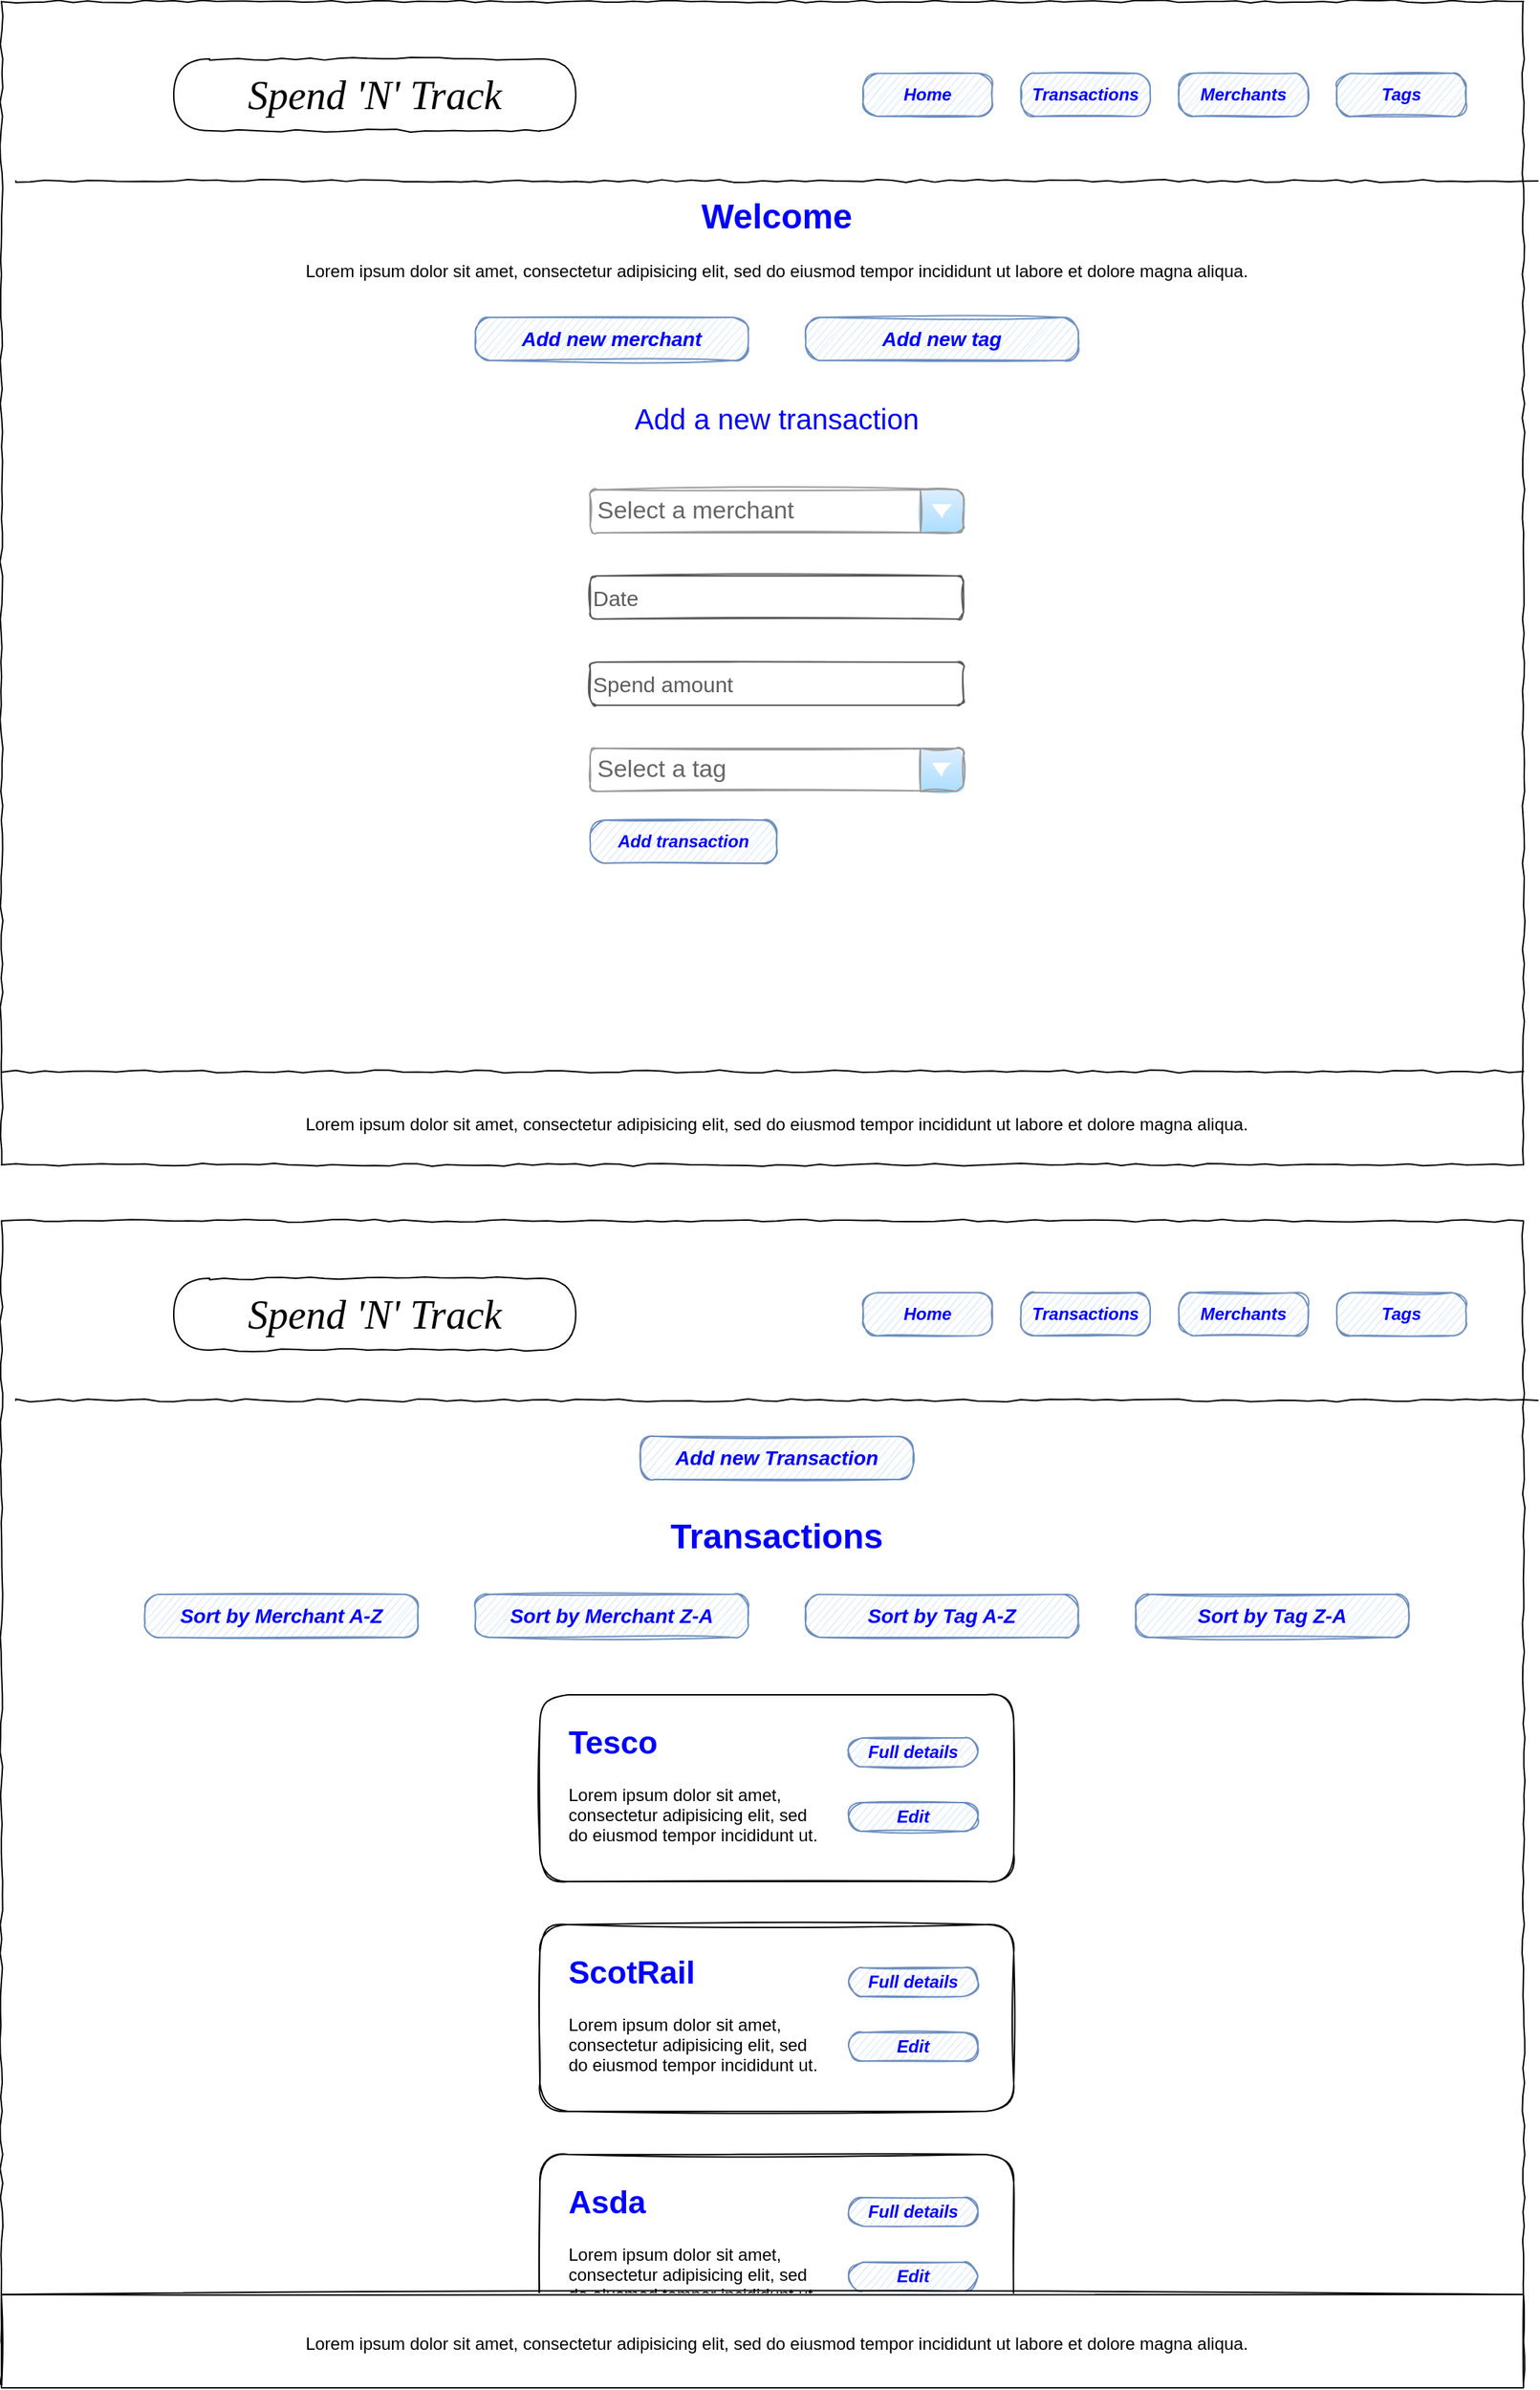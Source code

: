 <mxfile version="13.7.3" type="github"><diagram name="Page-1" id="03018318-947c-dd8e-b7a3-06fadd420f32"><mxGraphModel dx="1554" dy="-56" grid="1" gridSize="10" guides="1" tooltips="1" connect="1" arrows="1" fold="1" page="1" pageScale="1" pageWidth="1100" pageHeight="850" background="#ffffff" math="0" shadow="0"><root><mxCell id="0"/><mxCell id="1" parent="0"/><mxCell id="SpKdpxAl8iBLc9ThDR5v-14" value="" style="rounded=1;whiteSpace=wrap;html=1;sketch=1;" vertex="1" parent="1"><mxGeometry x="390" y="2369" width="330" height="130" as="geometry"/></mxCell><mxCell id="SpKdpxAl8iBLc9ThDR5v-15" value="&lt;font color=&quot;#0000ff&quot; style=&quot;font-size: 12px&quot;&gt;Full details&lt;/font&gt;" style="strokeWidth=1;shadow=0;dashed=0;align=center;html=1;shape=mxgraph.mockup.buttons.button;strokeColor=#6c8ebf;mainText=;buttonStyle=round;fontSize=12;fontStyle=3;whiteSpace=wrap;rounded=0;sketch=1;labelBorderColor=none;fillColor=#dae8fc;" vertex="1" parent="1"><mxGeometry x="605" y="2399" width="90" height="20" as="geometry"/></mxCell><mxCell id="SpKdpxAl8iBLc9ThDR5v-16" value="&lt;font color=&quot;#0000ff&quot; style=&quot;font-size: 12px&quot;&gt;Edit&lt;/font&gt;" style="strokeWidth=1;shadow=0;dashed=0;align=center;html=1;shape=mxgraph.mockup.buttons.button;strokeColor=#6c8ebf;mainText=;buttonStyle=round;fontSize=12;fontStyle=3;whiteSpace=wrap;rounded=0;sketch=1;labelBorderColor=none;fillColor=#dae8fc;" vertex="1" parent="1"><mxGeometry x="605" y="2444" width="90" height="20" as="geometry"/></mxCell><mxCell id="SpKdpxAl8iBLc9ThDR5v-17" value="&lt;h1 style=&quot;line-height: 100%&quot;&gt;&lt;span style=&quot;font-size: 22px&quot;&gt;&lt;font color=&quot;#0000ff&quot;&gt;Asda&lt;/font&gt;&lt;/span&gt;&lt;/h1&gt;&lt;h5 style=&quot;line-height: 100%&quot;&gt;&lt;span style=&quot;font-size: 12px ; font-weight: normal ; line-height: 120%&quot;&gt;Lorem ipsum dolor sit amet, consectetur adipisicing elit, sed do eiusmod tempor incididunt ut.&lt;/span&gt;&lt;/h5&gt;" style="text;html=1;strokeColor=none;fillColor=none;spacing=5;spacingTop=-20;whiteSpace=wrap;overflow=hidden;rounded=0;sketch=1;" vertex="1" parent="1"><mxGeometry x="405" y="2384" width="190" height="95" as="geometry"/></mxCell><mxCell id="677b7b8949515195-1" value="" style="whiteSpace=wrap;html=1;rounded=0;shadow=0;labelBackgroundColor=none;strokeColor=#000000;strokeWidth=1;fillColor=none;fontFamily=Verdana;fontSize=15;align=center;comic=1;" parent="1" vertex="1"><mxGeometry x="15" y="1719" width="1060" height="810" as="geometry"/></mxCell><mxCell id="677b7b8949515195-2" value="&lt;i&gt;Spend 'N' Track&lt;/i&gt;" style="whiteSpace=wrap;html=1;rounded=1;shadow=0;labelBackgroundColor=none;strokeWidth=1;fontFamily=Verdana;fontSize=28;align=center;comic=1;arcSize=50;" parent="1" vertex="1"><mxGeometry x="135" y="1759" width="280" height="50" as="geometry"/></mxCell><mxCell id="677b7b8949515195-9" value="" style="line;strokeWidth=1;html=1;rounded=0;shadow=0;labelBackgroundColor=none;fillColor=none;fontFamily=Verdana;fontSize=14;fontColor=#000000;align=center;comic=1;" parent="1" vertex="1"><mxGeometry x="25" y="1839" width="1060" height="10" as="geometry"/></mxCell><mxCell id="AfGYy559kFXf1ofYMita-2" value="&lt;font color=&quot;#0000ff&quot; style=&quot;font-size: 12px;&quot;&gt;Home&lt;/font&gt;" style="strokeWidth=1;shadow=0;dashed=0;align=center;html=1;shape=mxgraph.mockup.buttons.button;strokeColor=#6c8ebf;mainText=;buttonStyle=round;fontSize=12;fontStyle=3;whiteSpace=wrap;rounded=0;sketch=1;labelBorderColor=none;fillColor=#dae8fc;" parent="1" vertex="1"><mxGeometry x="615" y="1769" width="90" height="30" as="geometry"/></mxCell><mxCell id="AfGYy559kFXf1ofYMita-3" value="&lt;font color=&quot;#0000ff&quot; style=&quot;font-size: 12px;&quot;&gt;Transactions&lt;/font&gt;" style="strokeWidth=1;shadow=0;dashed=0;align=center;html=1;shape=mxgraph.mockup.buttons.button;strokeColor=#6c8ebf;mainText=;buttonStyle=round;fontSize=12;fontStyle=3;whiteSpace=wrap;rounded=0;sketch=1;labelBorderColor=none;fillColor=#dae8fc;" parent="1" vertex="1"><mxGeometry x="725" y="1769" width="90" height="30" as="geometry"/></mxCell><mxCell id="AfGYy559kFXf1ofYMita-4" value="&lt;font color=&quot;#0000ff&quot; style=&quot;font-size: 12px;&quot;&gt;Merchants&lt;/font&gt;" style="strokeWidth=1;shadow=0;dashed=0;align=center;html=1;shape=mxgraph.mockup.buttons.button;strokeColor=#6c8ebf;mainText=;buttonStyle=round;fontSize=12;fontStyle=3;whiteSpace=wrap;rounded=0;sketch=1;labelBorderColor=none;fillColor=#dae8fc;" parent="1" vertex="1"><mxGeometry x="835" y="1769" width="90" height="30" as="geometry"/></mxCell><mxCell id="AfGYy559kFXf1ofYMita-5" value="&lt;font color=&quot;#0000ff&quot; style=&quot;font-size: 12px;&quot;&gt;Tags&lt;/font&gt;" style="strokeWidth=1;shadow=0;dashed=0;align=center;html=1;shape=mxgraph.mockup.buttons.button;strokeColor=#6c8ebf;mainText=;buttonStyle=round;fontSize=12;fontStyle=3;whiteSpace=wrap;rounded=0;sketch=1;labelBorderColor=none;fillColor=#dae8fc;" parent="1" vertex="1"><mxGeometry x="945" y="1769" width="90" height="30" as="geometry"/></mxCell><mxCell id="AfGYy559kFXf1ofYMita-8" value="&lt;h1&gt;Transactions&lt;/h1&gt;" style="text;html=1;strokeColor=none;fillColor=none;spacing=5;spacingTop=-20;whiteSpace=wrap;overflow=hidden;rounded=0;shadow=1;sketch=1;fontSize=12;align=center;fontColor=#0000FF;" parent="1" vertex="1"><mxGeometry x="415" y="1919" width="280" height="40" as="geometry"/></mxCell><mxCell id="AfGYy559kFXf1ofYMita-10" value="Add new Transaction" style="strokeWidth=1;shadow=0;dashed=0;align=center;html=1;shape=mxgraph.mockup.buttons.button;strokeColor=#6c8ebf;mainText=;buttonStyle=round;fontSize=14;fontStyle=3;fillColor=#dae8fc;whiteSpace=wrap;rounded=1;sketch=1;fontColor=#0000FF;" parent="1" vertex="1"><mxGeometry x="460" y="1869" width="190" height="30" as="geometry"/></mxCell><mxCell id="5F4CuVdcZrj7nBxSqHLC-1" value="" style="whiteSpace=wrap;html=1;rounded=0;shadow=0;labelBackgroundColor=none;strokeColor=#000000;strokeWidth=1;fillColor=none;fontFamily=Verdana;fontSize=15;align=center;comic=1;" parent="1" vertex="1"><mxGeometry x="15" y="870" width="1060" height="810" as="geometry"/></mxCell><mxCell id="5F4CuVdcZrj7nBxSqHLC-2" value="&lt;i&gt;Spend 'N' Track&lt;/i&gt;" style="whiteSpace=wrap;html=1;rounded=1;shadow=0;labelBackgroundColor=none;strokeWidth=1;fontFamily=Verdana;fontSize=28;align=center;comic=1;arcSize=50;" parent="1" vertex="1"><mxGeometry x="135" y="910" width="280" height="50" as="geometry"/></mxCell><mxCell id="5F4CuVdcZrj7nBxSqHLC-3" value="" style="line;strokeWidth=1;html=1;rounded=0;shadow=0;labelBackgroundColor=none;fillColor=none;fontFamily=Verdana;fontSize=14;fontColor=#000000;align=center;comic=1;" parent="1" vertex="1"><mxGeometry x="25" y="990" width="1060" height="10" as="geometry"/></mxCell><mxCell id="5F4CuVdcZrj7nBxSqHLC-4" value="&lt;font color=&quot;#0000ff&quot; style=&quot;font-size: 12px;&quot;&gt;Home&lt;/font&gt;" style="strokeWidth=1;shadow=0;dashed=0;align=center;html=1;shape=mxgraph.mockup.buttons.button;strokeColor=#6c8ebf;mainText=;buttonStyle=round;fontSize=12;fontStyle=3;whiteSpace=wrap;rounded=0;sketch=1;labelBorderColor=none;fillColor=#dae8fc;" parent="1" vertex="1"><mxGeometry x="615" y="920" width="90" height="30" as="geometry"/></mxCell><mxCell id="5F4CuVdcZrj7nBxSqHLC-5" value="&lt;font color=&quot;#0000ff&quot; style=&quot;font-size: 12px;&quot;&gt;Transactions&lt;/font&gt;" style="strokeWidth=1;shadow=0;dashed=0;align=center;html=1;shape=mxgraph.mockup.buttons.button;strokeColor=#6c8ebf;mainText=;buttonStyle=round;fontSize=12;fontStyle=3;whiteSpace=wrap;rounded=0;sketch=1;labelBorderColor=none;fillColor=#dae8fc;" parent="1" vertex="1"><mxGeometry x="725" y="920" width="90" height="30" as="geometry"/></mxCell><mxCell id="5F4CuVdcZrj7nBxSqHLC-6" value="&lt;font color=&quot;#0000ff&quot; style=&quot;font-size: 12px;&quot;&gt;Merchants&lt;/font&gt;" style="strokeWidth=1;shadow=0;dashed=0;align=center;html=1;shape=mxgraph.mockup.buttons.button;strokeColor=#6c8ebf;mainText=;buttonStyle=round;fontSize=12;fontStyle=3;whiteSpace=wrap;rounded=0;sketch=1;labelBorderColor=none;fillColor=#dae8fc;" parent="1" vertex="1"><mxGeometry x="835" y="920" width="90" height="30" as="geometry"/></mxCell><mxCell id="5F4CuVdcZrj7nBxSqHLC-7" value="&lt;font color=&quot;#0000ff&quot; style=&quot;font-size: 12px;&quot;&gt;Tags&lt;/font&gt;" style="strokeWidth=1;shadow=0;dashed=0;align=center;html=1;shape=mxgraph.mockup.buttons.button;strokeColor=#6c8ebf;mainText=;buttonStyle=round;fontSize=12;fontStyle=3;whiteSpace=wrap;rounded=0;sketch=1;labelBorderColor=none;fillColor=#dae8fc;" parent="1" vertex="1"><mxGeometry x="945" y="920" width="90" height="30" as="geometry"/></mxCell><mxCell id="5F4CuVdcZrj7nBxSqHLC-8" value="&lt;h1&gt;Welcome&lt;/h1&gt;&lt;p&gt;&lt;font color=&quot;#000000&quot;&gt;Lorem ipsum dolor sit amet, consectetur adipisicing elit, sed do eiusmod tempor incididunt ut labore et dolore magna aliqua.&lt;/font&gt;&lt;/p&gt;" style="text;html=1;strokeColor=none;fillColor=none;spacing=5;spacingTop=-20;whiteSpace=wrap;overflow=hidden;rounded=0;shadow=1;sketch=1;fontSize=12;align=center;fontColor=#0000FF;" parent="1" vertex="1"><mxGeometry x="205" y="1000" width="700" height="70" as="geometry"/></mxCell><mxCell id="5F4CuVdcZrj7nBxSqHLC-9" value="Add new merchant" style="strokeWidth=1;shadow=0;dashed=0;align=center;html=1;shape=mxgraph.mockup.buttons.button;strokeColor=#6c8ebf;mainText=;buttonStyle=round;fontSize=14;fontStyle=3;fillColor=#dae8fc;whiteSpace=wrap;rounded=1;sketch=1;fontColor=#0000FF;" parent="1" vertex="1"><mxGeometry x="345" y="1090" width="190" height="30" as="geometry"/></mxCell><mxCell id="5F4CuVdcZrj7nBxSqHLC-10" value="Add new tag" style="strokeWidth=1;shadow=0;dashed=0;align=center;html=1;shape=mxgraph.mockup.buttons.button;strokeColor=#6c8ebf;mainText=;buttonStyle=round;fontSize=14;fontStyle=3;fillColor=#dae8fc;whiteSpace=wrap;rounded=1;sketch=1;fontColor=#0000FF;" parent="1" vertex="1"><mxGeometry x="575" y="1090" width="190" height="30" as="geometry"/></mxCell><mxCell id="5F4CuVdcZrj7nBxSqHLC-11" value="&lt;font style=&quot;font-size: 20px&quot;&gt;Add a new transaction&lt;/font&gt;" style="text;html=1;strokeColor=none;fillColor=none;align=center;verticalAlign=middle;whiteSpace=wrap;rounded=0;shadow=0;sketch=1;fontSize=14;fontColor=#0000FF;" parent="1" vertex="1"><mxGeometry x="440" y="1150" width="230" height="20" as="geometry"/></mxCell><mxCell id="5F4CuVdcZrj7nBxSqHLC-12" value="Spend amount" style="rounded=1;whiteSpace=wrap;html=1;shadow=0;sketch=1;fontSize=15;align=left;fillColor=none;labelBorderColor=none;fontColor=#5C5C5C;strokeColor=#575757;" parent="1" vertex="1"><mxGeometry x="425" y="1330" width="260" height="30" as="geometry"/></mxCell><mxCell id="5F4CuVdcZrj7nBxSqHLC-13" value="Date" style="rounded=1;whiteSpace=wrap;html=1;shadow=0;sketch=1;fontSize=15;align=left;fillColor=none;labelBorderColor=none;fontColor=#5C5C5C;strokeColor=#575757;" parent="1" vertex="1"><mxGeometry x="425" y="1270" width="260" height="30" as="geometry"/></mxCell><mxCell id="5F4CuVdcZrj7nBxSqHLC-14" value="Select a merchant" style="strokeWidth=1;shadow=0;dashed=0;align=center;html=1;shape=mxgraph.mockup.forms.comboBox;strokeColor=#999999;fillColor=#ddeeff;align=left;fillColor2=#aaddff;mainText=;fontColor=#666666;fontSize=17;spacingLeft=3;rounded=1;sketch=1;" parent="1" vertex="1"><mxGeometry x="425" y="1210" width="260" height="30" as="geometry"/></mxCell><mxCell id="5F4CuVdcZrj7nBxSqHLC-15" value="Select a tag" style="strokeWidth=1;shadow=0;dashed=0;align=center;html=1;shape=mxgraph.mockup.forms.comboBox;strokeColor=#999999;fillColor=#ddeeff;align=left;fillColor2=#aaddff;mainText=;fontColor=#666666;fontSize=17;spacingLeft=3;rounded=1;sketch=1;" parent="1" vertex="1"><mxGeometry x="425" y="1390" width="260" height="30" as="geometry"/></mxCell><mxCell id="5F4CuVdcZrj7nBxSqHLC-16" value="&lt;font color=&quot;#0000ff&quot; style=&quot;font-size: 12px&quot;&gt;Add transaction&lt;/font&gt;" style="strokeWidth=1;shadow=0;dashed=0;align=center;html=1;shape=mxgraph.mockup.buttons.button;strokeColor=#6c8ebf;mainText=;buttonStyle=round;fontSize=12;fontStyle=3;whiteSpace=wrap;rounded=0;sketch=1;labelBorderColor=none;fillColor=#dae8fc;" parent="1" vertex="1"><mxGeometry x="425" y="1440" width="130" height="30" as="geometry"/></mxCell><mxCell id="5F4CuVdcZrj7nBxSqHLC-17" value="" style="line;strokeWidth=1;html=1;rounded=0;shadow=0;labelBackgroundColor=none;fillColor=none;fontFamily=Verdana;fontSize=14;fontColor=#000000;align=center;comic=1;" parent="1" vertex="1"><mxGeometry x="15" y="1610" width="1060" height="10" as="geometry"/></mxCell><mxCell id="5F4CuVdcZrj7nBxSqHLC-18" value="&lt;span style=&quot;color: rgb(0 , 0 , 0) ; font-size: 12px&quot;&gt;Lorem ipsum dolor sit amet, consectetur adipisicing elit, sed do eiusmod tempor incididunt ut labore et dolore magna aliqua.&lt;/span&gt;" style="text;html=1;strokeColor=none;fillColor=none;align=center;verticalAlign=middle;whiteSpace=wrap;rounded=0;shadow=0;sketch=1;fontSize=15;fontColor=#0000FF;" parent="1" vertex="1"><mxGeometry x="100" y="1640" width="910" height="20" as="geometry"/></mxCell><mxCell id="SpKdpxAl8iBLc9ThDR5v-1" value="Sort by Merchant A-Z" style="strokeWidth=1;shadow=0;dashed=0;align=center;html=1;shape=mxgraph.mockup.buttons.button;strokeColor=#6c8ebf;mainText=;buttonStyle=round;fontSize=14;fontStyle=3;fillColor=#dae8fc;whiteSpace=wrap;rounded=1;sketch=1;fontColor=#0000FF;" vertex="1" parent="1"><mxGeometry x="115" y="1979" width="190" height="30" as="geometry"/></mxCell><mxCell id="SpKdpxAl8iBLc9ThDR5v-2" value="Sort by Tag Z-A" style="strokeWidth=1;shadow=0;dashed=0;align=center;html=1;shape=mxgraph.mockup.buttons.button;strokeColor=#6c8ebf;mainText=;buttonStyle=round;fontSize=14;fontStyle=3;fillColor=#dae8fc;whiteSpace=wrap;rounded=1;sketch=1;fontColor=#0000FF;" vertex="1" parent="1"><mxGeometry x="805" y="1979" width="190" height="30" as="geometry"/></mxCell><mxCell id="SpKdpxAl8iBLc9ThDR5v-3" value="Sort by Merchant Z-A" style="strokeWidth=1;shadow=0;dashed=0;align=center;html=1;shape=mxgraph.mockup.buttons.button;strokeColor=#6c8ebf;mainText=;buttonStyle=round;fontSize=14;fontStyle=3;fillColor=#dae8fc;whiteSpace=wrap;rounded=1;sketch=1;fontColor=#0000FF;" vertex="1" parent="1"><mxGeometry x="345" y="1979" width="190" height="30" as="geometry"/></mxCell><mxCell id="SpKdpxAl8iBLc9ThDR5v-4" value="Sort by Tag A-Z" style="strokeWidth=1;shadow=0;dashed=0;align=center;html=1;shape=mxgraph.mockup.buttons.button;strokeColor=#6c8ebf;mainText=;buttonStyle=round;fontSize=14;fontStyle=3;fillColor=#dae8fc;whiteSpace=wrap;rounded=1;sketch=1;fontColor=#0000FF;" vertex="1" parent="1"><mxGeometry x="575" y="1979" width="190" height="30" as="geometry"/></mxCell><mxCell id="SpKdpxAl8iBLc9ThDR5v-5" value="" style="rounded=1;whiteSpace=wrap;html=1;sketch=1;" vertex="1" parent="1"><mxGeometry x="390" y="2049" width="330" height="130" as="geometry"/></mxCell><mxCell id="SpKdpxAl8iBLc9ThDR5v-7" value="&lt;font color=&quot;#0000ff&quot; style=&quot;font-size: 12px&quot;&gt;Full details&lt;/font&gt;" style="strokeWidth=1;shadow=0;dashed=0;align=center;html=1;shape=mxgraph.mockup.buttons.button;strokeColor=#6c8ebf;mainText=;buttonStyle=round;fontSize=12;fontStyle=3;whiteSpace=wrap;rounded=0;sketch=1;labelBorderColor=none;fillColor=#dae8fc;" vertex="1" parent="1"><mxGeometry x="605" y="2079" width="90" height="20" as="geometry"/></mxCell><mxCell id="SpKdpxAl8iBLc9ThDR5v-8" value="&lt;font color=&quot;#0000ff&quot; style=&quot;font-size: 12px&quot;&gt;Edit&lt;/font&gt;" style="strokeWidth=1;shadow=0;dashed=0;align=center;html=1;shape=mxgraph.mockup.buttons.button;strokeColor=#6c8ebf;mainText=;buttonStyle=round;fontSize=12;fontStyle=3;whiteSpace=wrap;rounded=0;sketch=1;labelBorderColor=none;fillColor=#dae8fc;" vertex="1" parent="1"><mxGeometry x="605" y="2124" width="90" height="20" as="geometry"/></mxCell><mxCell id="SpKdpxAl8iBLc9ThDR5v-9" value="&lt;h1 style=&quot;line-height: 100%&quot;&gt;&lt;span style=&quot;font-size: 22px&quot;&gt;&lt;font color=&quot;#0000ff&quot;&gt;Tesco&lt;/font&gt;&lt;/span&gt;&lt;/h1&gt;&lt;h5 style=&quot;line-height: 100%&quot;&gt;&lt;span style=&quot;font-size: 12px ; font-weight: normal ; line-height: 120%&quot;&gt;Lorem ipsum dolor sit amet, consectetur adipisicing elit, sed do eiusmod tempor incididunt ut.&lt;/span&gt;&lt;/h5&gt;" style="text;html=1;strokeColor=none;fillColor=none;spacing=5;spacingTop=-20;whiteSpace=wrap;overflow=hidden;rounded=0;sketch=1;" vertex="1" parent="1"><mxGeometry x="405" y="2064" width="190" height="95" as="geometry"/></mxCell><mxCell id="SpKdpxAl8iBLc9ThDR5v-10" value="" style="rounded=1;whiteSpace=wrap;html=1;sketch=1;" vertex="1" parent="1"><mxGeometry x="390" y="2209" width="330" height="130" as="geometry"/></mxCell><mxCell id="SpKdpxAl8iBLc9ThDR5v-11" value="&lt;font color=&quot;#0000ff&quot; style=&quot;font-size: 12px&quot;&gt;Full details&lt;/font&gt;" style="strokeWidth=1;shadow=0;dashed=0;align=center;html=1;shape=mxgraph.mockup.buttons.button;strokeColor=#6c8ebf;mainText=;buttonStyle=round;fontSize=12;fontStyle=3;whiteSpace=wrap;rounded=0;sketch=1;labelBorderColor=none;fillColor=#dae8fc;" vertex="1" parent="1"><mxGeometry x="605" y="2239" width="90" height="20" as="geometry"/></mxCell><mxCell id="SpKdpxAl8iBLc9ThDR5v-12" value="&lt;font color=&quot;#0000ff&quot; style=&quot;font-size: 12px&quot;&gt;Edit&lt;/font&gt;" style="strokeWidth=1;shadow=0;dashed=0;align=center;html=1;shape=mxgraph.mockup.buttons.button;strokeColor=#6c8ebf;mainText=;buttonStyle=round;fontSize=12;fontStyle=3;whiteSpace=wrap;rounded=0;sketch=1;labelBorderColor=none;fillColor=#dae8fc;" vertex="1" parent="1"><mxGeometry x="605" y="2284" width="90" height="20" as="geometry"/></mxCell><mxCell id="SpKdpxAl8iBLc9ThDR5v-13" value="&lt;h1 style=&quot;line-height: 100%&quot;&gt;&lt;span style=&quot;font-size: 22px&quot;&gt;&lt;font color=&quot;#0000ff&quot;&gt;ScotRail&lt;/font&gt;&lt;/span&gt;&lt;/h1&gt;&lt;h5 style=&quot;line-height: 100%&quot;&gt;&lt;span style=&quot;font-size: 12px ; font-weight: normal ; line-height: 120%&quot;&gt;Lorem ipsum dolor sit amet, consectetur adipisicing elit, sed do eiusmod tempor incididunt ut.&lt;/span&gt;&lt;/h5&gt;" style="text;html=1;strokeColor=none;fillColor=none;spacing=5;spacingTop=-20;whiteSpace=wrap;overflow=hidden;rounded=0;sketch=1;" vertex="1" parent="1"><mxGeometry x="405" y="2224" width="190" height="95" as="geometry"/></mxCell><mxCell id="SpKdpxAl8iBLc9ThDR5v-18" value="" style="rounded=0;whiteSpace=wrap;html=1;sketch=1;" vertex="1" parent="1"><mxGeometry x="15" y="2466.5" width="1060" height="65" as="geometry"/></mxCell><mxCell id="AfGYy559kFXf1ofYMita-84" value="&lt;span style=&quot;color: rgb(0 , 0 , 0) ; font-size: 12px&quot;&gt;Lorem ipsum dolor sit amet, consectetur adipisicing elit, sed do eiusmod tempor incididunt ut labore et dolore magna aliqua.&lt;/span&gt;" style="text;html=1;strokeColor=none;fillColor=none;align=center;verticalAlign=middle;whiteSpace=wrap;rounded=0;shadow=0;sketch=1;fontSize=15;fontColor=#0000FF;" parent="1" vertex="1"><mxGeometry x="100" y="2489" width="910" height="20" as="geometry"/></mxCell></root></mxGraphModel></diagram></mxfile>